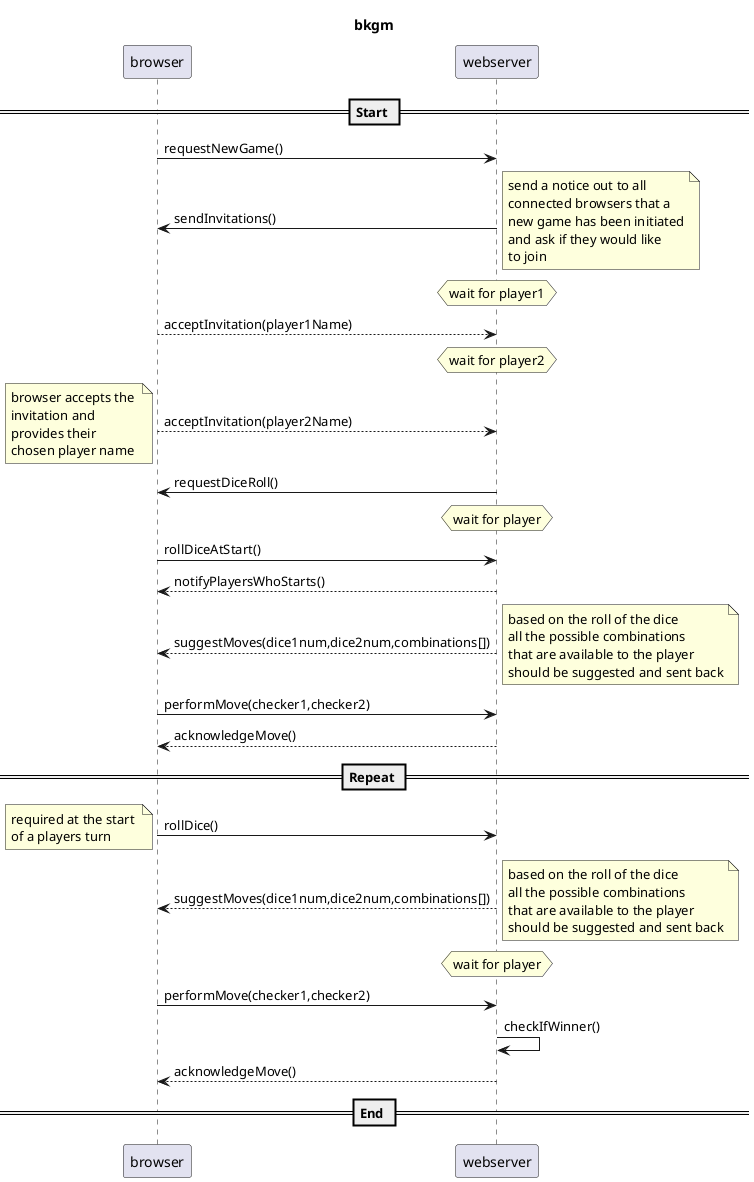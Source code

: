 @startuml
title bkgm 

== Start ==
browser -> webserver : requestNewGame()
browser <- webserver : sendInvitations()
hnote over webserver : wait for player1
note right 
  send a notice out to all 
  connected browsers that a 
  new game has been initiated
  and ask if they would like 
  to join
end note
browser --> webserver : acceptInvitation(player1Name)
hnote over webserver : wait for player2
browser --> webserver : acceptInvitation(player2Name)
note left 
  browser accepts the 
  invitation and 
  provides their
  chosen player name
end note
browser <- webserver: requestDiceRoll()
hnote over webserver : wait for player
browser -> webserver : rollDiceAtStart()
browser <-- webserver : notifyPlayersWhoStarts()

browser <-- webserver : suggestMoves(dice1num,dice2num,combinations[])
note right 
  based on the roll of the dice 
  all the possible combinations 
  that are available to the player 
  should be suggested and sent back
end note
browser -> webserver : performMove(checker1,checker2)
browser <-- webserver : acknowledgeMove()

== Repeat ==
browser -> webserver : rollDice()
note left 
  required at the start 
  of a players turn
end note
browser <-- webserver : suggestMoves(dice1num,dice2num,combinations[])
note right 
  based on the roll of the dice 
  all the possible combinations 
  that are available to the player 
  should be suggested and sent back
end note
hnote over webserver : wait for player
browser -> webserver : performMove(checker1,checker2)
webserver -> webserver : checkIfWinner()
browser <-- webserver : acknowledgeMove()

== End ==

@enduml